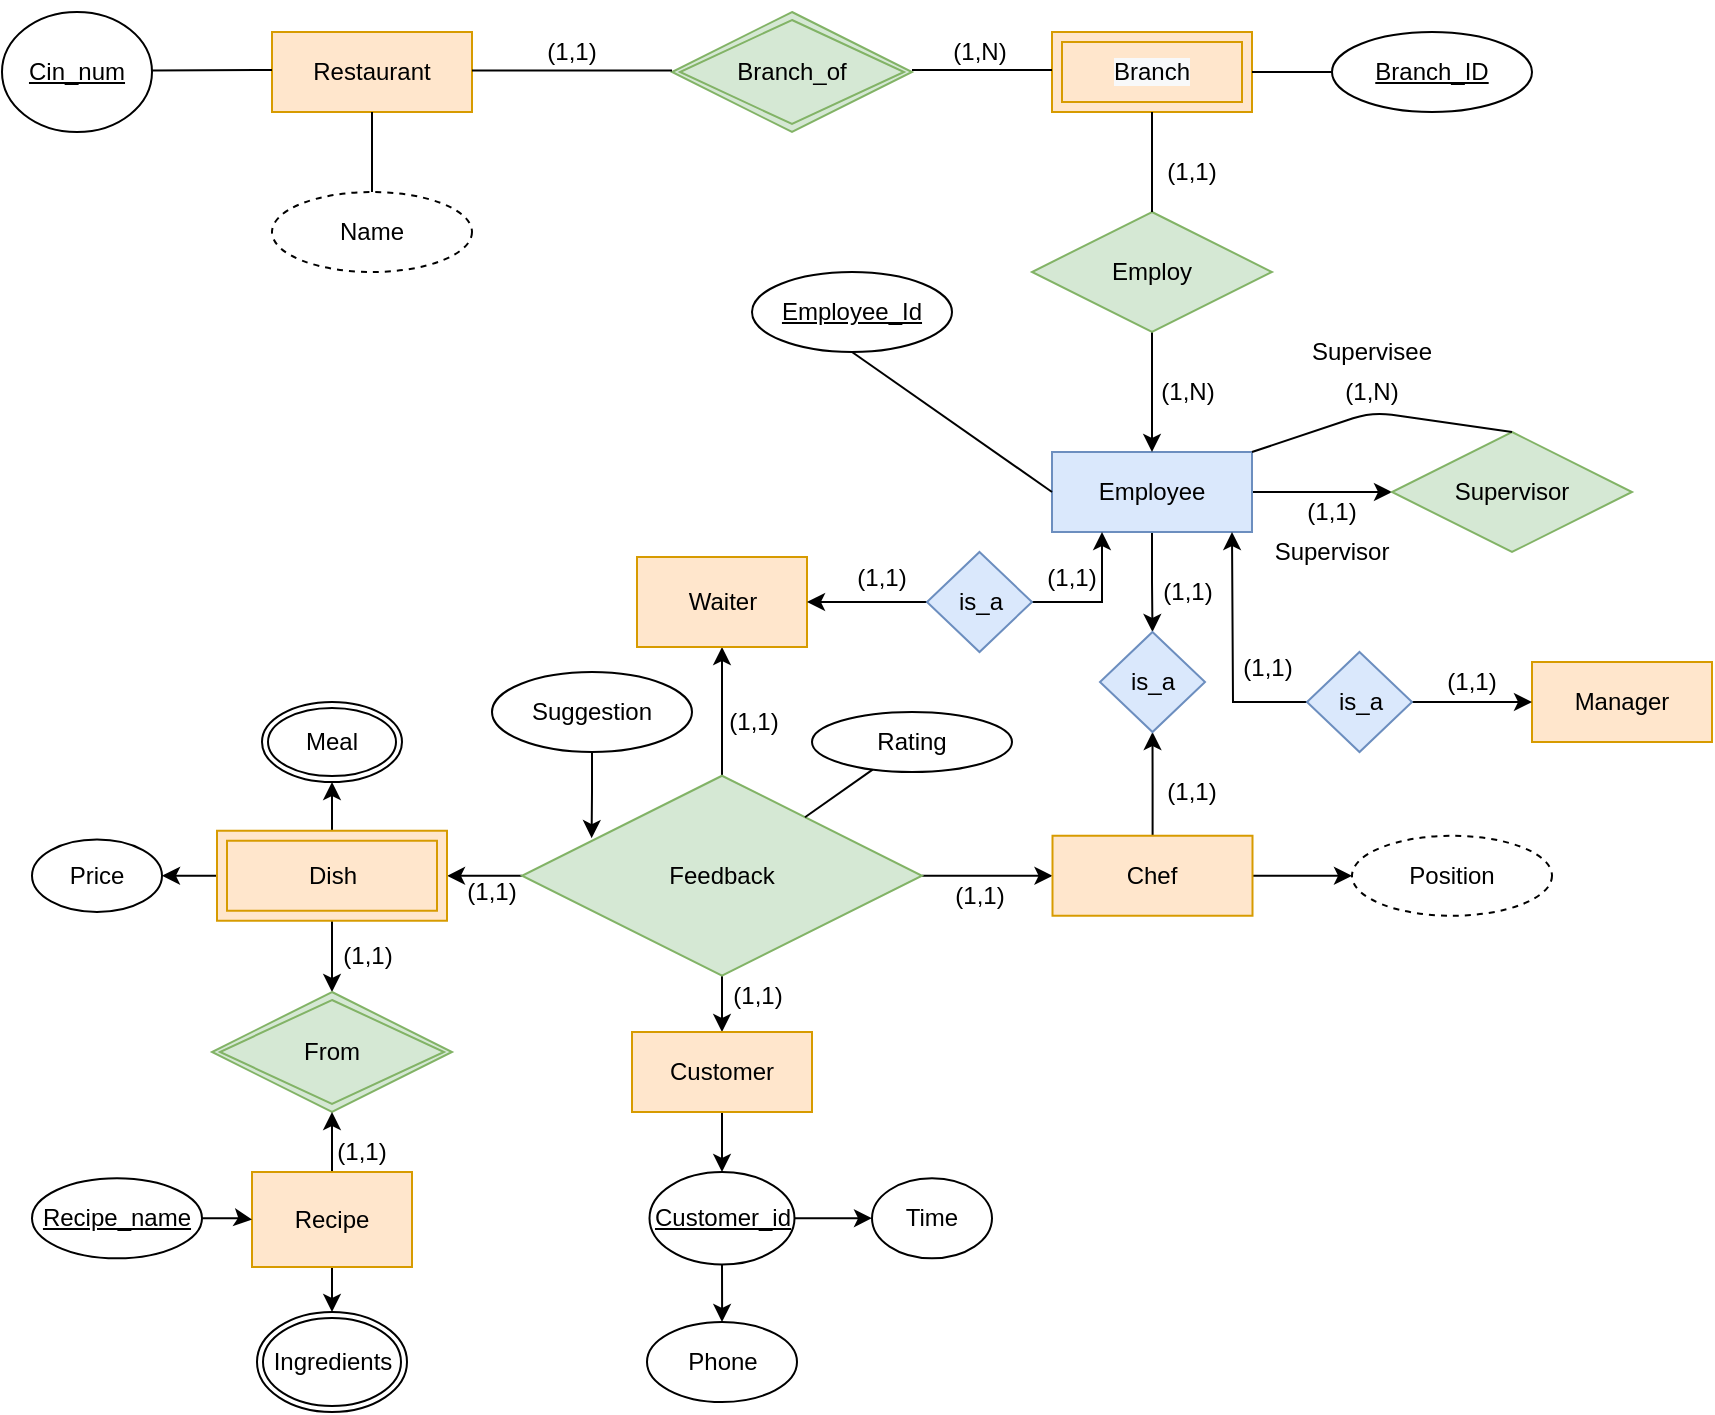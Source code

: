 <mxfile version="13.6.6" type="github">
  <diagram id="kxgBEVJCPQbhI56NlqeN" name="Page-1">
    <mxGraphModel dx="971" dy="417" grid="1" gridSize="10" guides="1" tooltips="1" connect="1" arrows="1" fold="1" page="1" pageScale="1" pageWidth="3300" pageHeight="4681" math="0" shadow="0">
      <root>
        <mxCell id="0" />
        <mxCell id="1" parent="0" />
        <mxCell id="NgLl4HAQhnd8HXAotbS4-2" value="" style="edgeStyle=orthogonalEdgeStyle;rounded=0;orthogonalLoop=1;jettySize=auto;html=1;" parent="1" source="jKNY7_8_zjAuuIfCQ90G-1" target="NgLl4HAQhnd8HXAotbS4-1" edge="1">
          <mxGeometry relative="1" as="geometry" />
        </mxCell>
        <mxCell id="NgLl4HAQhnd8HXAotbS4-8" value="" style="edgeStyle=orthogonalEdgeStyle;rounded=0;orthogonalLoop=1;jettySize=auto;html=1;" parent="1" source="jKNY7_8_zjAuuIfCQ90G-1" target="NgLl4HAQhnd8HXAotbS4-7" edge="1">
          <mxGeometry relative="1" as="geometry" />
        </mxCell>
        <mxCell id="ky3XIGSyfg8WfD_a-9OU-23" value="" style="edgeStyle=orthogonalEdgeStyle;rounded=0;orthogonalLoop=1;jettySize=auto;html=1;" parent="1" source="jKNY7_8_zjAuuIfCQ90G-1" target="kzbOnNVxng_6eBCHzelk-32" edge="1">
          <mxGeometry relative="1" as="geometry" />
        </mxCell>
        <mxCell id="ky3XIGSyfg8WfD_a-9OU-30" value="" style="edgeStyle=orthogonalEdgeStyle;rounded=0;orthogonalLoop=1;jettySize=auto;html=1;" parent="1" source="jKNY7_8_zjAuuIfCQ90G-1" target="ky3XIGSyfg8WfD_a-9OU-29" edge="1">
          <mxGeometry relative="1" as="geometry" />
        </mxCell>
        <mxCell id="jKNY7_8_zjAuuIfCQ90G-1" value="Feedback" style="rhombus;whiteSpace=wrap;html=1;fillColor=#d5e8d4;strokeColor=#82b366;" parent="1" vertex="1">
          <mxGeometry x="1335" y="1861.87" width="200" height="100" as="geometry" />
        </mxCell>
        <mxCell id="kzbOnNVxng_6eBCHzelk-70" value="" style="edgeStyle=orthogonalEdgeStyle;rounded=0;orthogonalLoop=1;jettySize=auto;html=1;" parent="1" source="NgLl4HAQhnd8HXAotbS4-1" target="kzbOnNVxng_6eBCHzelk-28" edge="1">
          <mxGeometry relative="1" as="geometry" />
        </mxCell>
        <mxCell id="XjC6Pe1A60IvWtQranHF-16" value="" style="edgeStyle=orthogonalEdgeStyle;rounded=0;orthogonalLoop=1;jettySize=auto;html=1;" parent="1" source="NgLl4HAQhnd8HXAotbS4-1" target="XjC6Pe1A60IvWtQranHF-2" edge="1">
          <mxGeometry relative="1" as="geometry" />
        </mxCell>
        <mxCell id="NgLl4HAQhnd8HXAotbS4-1" value="Chef" style="whiteSpace=wrap;html=1;align=center;fillColor=#ffe6cc;strokeColor=#d79b00;" parent="1" vertex="1">
          <mxGeometry x="1600.25" y="1891.87" width="100" height="40" as="geometry" />
        </mxCell>
        <mxCell id="NgLl4HAQhnd8HXAotbS4-7" value="Waiter" style="whiteSpace=wrap;html=1;fillColor=#ffe6cc;strokeColor=#d79b00;" parent="1" vertex="1">
          <mxGeometry x="1392.5" y="1752.5" width="85" height="45" as="geometry" />
        </mxCell>
        <mxCell id="kzbOnNVxng_6eBCHzelk-1" value="Rating" style="ellipse;whiteSpace=wrap;html=1;align=center;fontStyle=0" parent="1" vertex="1">
          <mxGeometry x="1480" y="1830" width="100" height="30" as="geometry" />
        </mxCell>
        <mxCell id="XjC6Pe1A60IvWtQranHF-3" value="" style="edgeStyle=orthogonalEdgeStyle;rounded=0;orthogonalLoop=1;jettySize=auto;html=1;" parent="1" source="kzbOnNVxng_6eBCHzelk-5" target="XjC6Pe1A60IvWtQranHF-2" edge="1">
          <mxGeometry relative="1" as="geometry" />
        </mxCell>
        <mxCell id="XjC6Pe1A60IvWtQranHF-21" value="" style="edgeStyle=orthogonalEdgeStyle;rounded=0;orthogonalLoop=1;jettySize=auto;html=1;" parent="1" source="kzbOnNVxng_6eBCHzelk-5" target="kzbOnNVxng_6eBCHzelk-81" edge="1">
          <mxGeometry relative="1" as="geometry" />
        </mxCell>
        <mxCell id="kzbOnNVxng_6eBCHzelk-5" value="Employee" style="whiteSpace=wrap;html=1;align=center;fillColor=#dae8fc;strokeColor=#6c8ebf;" parent="1" vertex="1">
          <mxGeometry x="1600" y="1700" width="100" height="40" as="geometry" />
        </mxCell>
        <mxCell id="kzbOnNVxng_6eBCHzelk-28" value="Position" style="ellipse;whiteSpace=wrap;html=1;align=center;dashed=1;" parent="1" vertex="1">
          <mxGeometry x="1750" y="1891.88" width="100" height="40" as="geometry" />
        </mxCell>
        <mxCell id="ky3XIGSyfg8WfD_a-9OU-24" value="" style="edgeStyle=orthogonalEdgeStyle;rounded=0;orthogonalLoop=1;jettySize=auto;html=1;" parent="1" source="kzbOnNVxng_6eBCHzelk-32" target="kzbOnNVxng_6eBCHzelk-61" edge="1">
          <mxGeometry relative="1" as="geometry" />
        </mxCell>
        <mxCell id="ky3XIGSyfg8WfD_a-9OU-31" value="" style="edgeStyle=orthogonalEdgeStyle;rounded=0;orthogonalLoop=1;jettySize=auto;html=1;" parent="1" source="kzbOnNVxng_6eBCHzelk-32" target="MUuDbcajwvJd1qfhd0S6-7" edge="1">
          <mxGeometry relative="1" as="geometry" />
        </mxCell>
        <mxCell id="ky3XIGSyfg8WfD_a-9OU-36" value="" style="edgeStyle=orthogonalEdgeStyle;rounded=0;orthogonalLoop=1;jettySize=auto;html=1;" parent="1" source="kzbOnNVxng_6eBCHzelk-32" target="ky3XIGSyfg8WfD_a-9OU-34" edge="1">
          <mxGeometry relative="1" as="geometry" />
        </mxCell>
        <mxCell id="kzbOnNVxng_6eBCHzelk-32" value="Dish" style="shape=ext;margin=3;double=1;whiteSpace=wrap;html=1;align=center;fillColor=#ffe6cc;strokeColor=#d79b00;" parent="1" vertex="1">
          <mxGeometry x="1182.5" y="1889.37" width="115" height="45" as="geometry" />
        </mxCell>
        <mxCell id="kzbOnNVxng_6eBCHzelk-40" value="Restaurant" style="whiteSpace=wrap;html=1;align=center;fillColor=#ffe6cc;strokeColor=#d79b00;" parent="1" vertex="1">
          <mxGeometry x="1210" y="1490" width="100" height="40" as="geometry" />
        </mxCell>
        <mxCell id="kzbOnNVxng_6eBCHzelk-41" value="&#xa;&#xa;&lt;span style=&quot;color: rgb(0, 0, 0); font-family: helvetica; font-size: 12px; font-style: normal; font-weight: 400; letter-spacing: normal; text-align: center; text-indent: 0px; text-transform: none; word-spacing: 0px; background-color: rgb(248, 249, 250); display: inline; float: none;&quot;&gt;Branch&lt;/span&gt;&#xa;&#xa;" style="shape=ext;margin=3;double=1;whiteSpace=wrap;html=1;align=center;fillColor=#ffe6cc;strokeColor=#d79b00;" parent="1" vertex="1">
          <mxGeometry x="1600" y="1490" width="100" height="40" as="geometry" />
        </mxCell>
        <mxCell id="kzbOnNVxng_6eBCHzelk-46" value="" style="edgeStyle=orthogonalEdgeStyle;rounded=0;orthogonalLoop=1;jettySize=auto;html=1;" parent="1" source="kzbOnNVxng_6eBCHzelk-43" target="kzbOnNVxng_6eBCHzelk-5" edge="1">
          <mxGeometry relative="1" as="geometry" />
        </mxCell>
        <mxCell id="kzbOnNVxng_6eBCHzelk-43" value="Employ" style="shape=rhombus;perimeter=rhombusPerimeter;whiteSpace=wrap;html=1;align=center;fillColor=#d5e8d4;strokeColor=#82b366;" parent="1" vertex="1">
          <mxGeometry x="1590" y="1580" width="120" height="60" as="geometry" />
        </mxCell>
        <mxCell id="kzbOnNVxng_6eBCHzelk-48" value="&lt;u&gt;Cin_num&lt;/u&gt;" style="ellipse;whiteSpace=wrap;html=1;" parent="1" vertex="1">
          <mxGeometry x="1075" y="1480" width="75" height="60" as="geometry" />
        </mxCell>
        <mxCell id="kzbOnNVxng_6eBCHzelk-51" value="Branch_of" style="shape=rhombus;double=1;perimeter=rhombusPerimeter;whiteSpace=wrap;html=1;align=center;fillColor=#d5e8d4;strokeColor=#82b366;" parent="1" vertex="1">
          <mxGeometry x="1410" y="1480" width="120" height="60" as="geometry" />
        </mxCell>
        <mxCell id="kzbOnNVxng_6eBCHzelk-57" value="Name" style="ellipse;whiteSpace=wrap;html=1;align=center;dashed=1;" parent="1" vertex="1">
          <mxGeometry x="1210" y="1570" width="100" height="40" as="geometry" />
        </mxCell>
        <mxCell id="kzbOnNVxng_6eBCHzelk-61" value="From" style="shape=rhombus;double=1;perimeter=rhombusPerimeter;whiteSpace=wrap;html=1;align=center;fillColor=#d5e8d4;strokeColor=#82b366;" parent="1" vertex="1">
          <mxGeometry x="1180" y="1970" width="120" height="60" as="geometry" />
        </mxCell>
        <mxCell id="kzbOnNVxng_6eBCHzelk-64" value="Employee_Id" style="ellipse;whiteSpace=wrap;html=1;align=center;fontStyle=4;" parent="1" vertex="1">
          <mxGeometry x="1450" y="1610" width="100" height="40" as="geometry" />
        </mxCell>
        <mxCell id="kzbOnNVxng_6eBCHzelk-80" value="" style="endArrow=none;html=1;rounded=0;" parent="1" source="jKNY7_8_zjAuuIfCQ90G-1" target="kzbOnNVxng_6eBCHzelk-1" edge="1">
          <mxGeometry relative="1" as="geometry">
            <mxPoint x="1390" y="2010" as="sourcePoint" />
            <mxPoint x="1550" y="2010" as="targetPoint" />
          </mxGeometry>
        </mxCell>
        <mxCell id="kzbOnNVxng_6eBCHzelk-81" value="Supervisor" style="shape=rhombus;perimeter=rhombusPerimeter;whiteSpace=wrap;html=1;align=center;fillColor=#d5e8d4;strokeColor=#82b366;" parent="1" vertex="1">
          <mxGeometry x="1770" y="1690" width="120" height="60" as="geometry" />
        </mxCell>
        <mxCell id="XjC6Pe1A60IvWtQranHF-2" value="is_a" style="rhombus;whiteSpace=wrap;html=1;fillColor=#dae8fc;strokeColor=#6c8ebf;" parent="1" vertex="1">
          <mxGeometry x="1624" y="1790" width="52.5" height="50" as="geometry" />
        </mxCell>
        <mxCell id="XjC6Pe1A60IvWtQranHF-9" value="" style="edgeStyle=orthogonalEdgeStyle;rounded=0;orthogonalLoop=1;jettySize=auto;html=1;" parent="1" source="XjC6Pe1A60IvWtQranHF-5" target="NgLl4HAQhnd8HXAotbS4-7" edge="1">
          <mxGeometry relative="1" as="geometry" />
        </mxCell>
        <mxCell id="dvFwAt92-HnFU6FiswPp-3" value="" style="edgeStyle=orthogonalEdgeStyle;rounded=0;orthogonalLoop=1;jettySize=auto;html=1;entryX=0.25;entryY=1;entryDx=0;entryDy=0;" parent="1" source="XjC6Pe1A60IvWtQranHF-5" target="kzbOnNVxng_6eBCHzelk-5" edge="1">
          <mxGeometry relative="1" as="geometry" />
        </mxCell>
        <mxCell id="XjC6Pe1A60IvWtQranHF-5" value="is_a" style="rhombus;whiteSpace=wrap;html=1;fillColor=#dae8fc;strokeColor=#6c8ebf;" parent="1" vertex="1">
          <mxGeometry x="1537.5" y="1750" width="52.5" height="50" as="geometry" />
        </mxCell>
        <mxCell id="XjC6Pe1A60IvWtQranHF-22" value="" style="endArrow=none;html=1;exitX=1;exitY=0;exitDx=0;exitDy=0;entryX=0.5;entryY=0;entryDx=0;entryDy=0;" parent="1" source="kzbOnNVxng_6eBCHzelk-5" target="kzbOnNVxng_6eBCHzelk-81" edge="1">
          <mxGeometry width="50" height="50" relative="1" as="geometry">
            <mxPoint x="1780" y="1800" as="sourcePoint" />
            <mxPoint x="1830" y="1750" as="targetPoint" />
            <Array as="points">
              <mxPoint x="1760" y="1680" />
            </Array>
          </mxGeometry>
        </mxCell>
        <mxCell id="XjC6Pe1A60IvWtQranHF-24" value="Manager" style="rounded=0;whiteSpace=wrap;html=1;fillColor=#ffe6cc;strokeColor=#d79b00;" parent="1" vertex="1">
          <mxGeometry x="1840" y="1805" width="90" height="40" as="geometry" />
        </mxCell>
        <mxCell id="XjC6Pe1A60IvWtQranHF-27" value="" style="edgeStyle=orthogonalEdgeStyle;rounded=0;orthogonalLoop=1;jettySize=auto;html=1;" parent="1" source="XjC6Pe1A60IvWtQranHF-26" target="XjC6Pe1A60IvWtQranHF-24" edge="1">
          <mxGeometry relative="1" as="geometry" />
        </mxCell>
        <mxCell id="XjC6Pe1A60IvWtQranHF-28" value="" style="edgeStyle=orthogonalEdgeStyle;rounded=0;orthogonalLoop=1;jettySize=auto;html=1;" parent="1" source="XjC6Pe1A60IvWtQranHF-26" edge="1">
          <mxGeometry relative="1" as="geometry">
            <mxPoint x="1690" y="1740" as="targetPoint" />
          </mxGeometry>
        </mxCell>
        <mxCell id="XjC6Pe1A60IvWtQranHF-26" value="is_a" style="rhombus;whiteSpace=wrap;html=1;fillColor=#dae8fc;strokeColor=#6c8ebf;" parent="1" vertex="1">
          <mxGeometry x="1727.5" y="1800" width="52.5" height="50" as="geometry" />
        </mxCell>
        <mxCell id="XjC6Pe1A60IvWtQranHF-33" value="" style="edgeStyle=orthogonalEdgeStyle;rounded=0;orthogonalLoop=1;jettySize=auto;html=1;entryX=0.174;entryY=0.312;entryDx=0;entryDy=0;entryPerimeter=0;" parent="1" source="XjC6Pe1A60IvWtQranHF-30" target="jKNY7_8_zjAuuIfCQ90G-1" edge="1">
          <mxGeometry relative="1" as="geometry">
            <Array as="points" />
          </mxGeometry>
        </mxCell>
        <mxCell id="XjC6Pe1A60IvWtQranHF-30" value="Suggestion" style="ellipse;whiteSpace=wrap;html=1;align=center;" parent="1" vertex="1">
          <mxGeometry x="1320" y="1810" width="100" height="40" as="geometry" />
        </mxCell>
        <mxCell id="XjC6Pe1A60IvWtQranHF-36" value="Branch_ID" style="ellipse;whiteSpace=wrap;html=1;align=center;fontStyle=4;" parent="1" vertex="1">
          <mxGeometry x="1740" y="1490" width="100" height="40" as="geometry" />
        </mxCell>
        <mxCell id="MUuDbcajwvJd1qfhd0S6-7" value="Price" style="ellipse;whiteSpace=wrap;html=1;align=center;" parent="1" vertex="1">
          <mxGeometry x="1090" y="1893.74" width="65" height="36.26" as="geometry" />
        </mxCell>
        <mxCell id="ky3XIGSyfg8WfD_a-9OU-8" value="" style="edgeStyle=orthogonalEdgeStyle;rounded=0;orthogonalLoop=1;jettySize=auto;html=1;" parent="1" source="ky3XIGSyfg8WfD_a-9OU-2" target="kzbOnNVxng_6eBCHzelk-61" edge="1">
          <mxGeometry relative="1" as="geometry" />
        </mxCell>
        <mxCell id="ky3XIGSyfg8WfD_a-9OU-33" value="" style="edgeStyle=orthogonalEdgeStyle;rounded=0;orthogonalLoop=1;jettySize=auto;html=1;" parent="1" source="ky3XIGSyfg8WfD_a-9OU-2" target="ky3XIGSyfg8WfD_a-9OU-26" edge="1">
          <mxGeometry relative="1" as="geometry" />
        </mxCell>
        <mxCell id="ky3XIGSyfg8WfD_a-9OU-2" value="Recipe" style="whiteSpace=wrap;html=1;fillColor=#ffe6cc;strokeColor=#d79b00;" parent="1" vertex="1">
          <mxGeometry x="1200" y="2060" width="80" height="47.5" as="geometry" />
        </mxCell>
        <mxCell id="ky3XIGSyfg8WfD_a-9OU-44" value="" style="edgeStyle=orthogonalEdgeStyle;rounded=0;orthogonalLoop=1;jettySize=auto;html=1;" parent="1" source="ky3XIGSyfg8WfD_a-9OU-25" target="ky3XIGSyfg8WfD_a-9OU-43" edge="1">
          <mxGeometry relative="1" as="geometry" />
        </mxCell>
        <mxCell id="ky3XIGSyfg8WfD_a-9OU-46" value="" style="edgeStyle=orthogonalEdgeStyle;rounded=0;orthogonalLoop=1;jettySize=auto;html=1;" parent="1" source="ky3XIGSyfg8WfD_a-9OU-25" target="ky3XIGSyfg8WfD_a-9OU-45" edge="1">
          <mxGeometry relative="1" as="geometry" />
        </mxCell>
        <mxCell id="ky3XIGSyfg8WfD_a-9OU-25" value="Customer_id" style="ellipse;whiteSpace=wrap;html=1;fillColor=none;fontStyle=4" parent="1" vertex="1">
          <mxGeometry x="1398.75" y="2060" width="72.5" height="46.25" as="geometry" />
        </mxCell>
        <mxCell id="ky3XIGSyfg8WfD_a-9OU-26" value="Ingredients" style="ellipse;shape=doubleEllipse;margin=3;whiteSpace=wrap;html=1;align=center;" parent="1" vertex="1">
          <mxGeometry x="1202.5" y="2130" width="75" height="50" as="geometry" />
        </mxCell>
        <mxCell id="ky3XIGSyfg8WfD_a-9OU-37" value="" style="edgeStyle=orthogonalEdgeStyle;rounded=0;orthogonalLoop=1;jettySize=auto;html=1;" parent="1" source="ky3XIGSyfg8WfD_a-9OU-29" target="ky3XIGSyfg8WfD_a-9OU-25" edge="1">
          <mxGeometry relative="1" as="geometry" />
        </mxCell>
        <mxCell id="ky3XIGSyfg8WfD_a-9OU-29" value="Customer" style="whiteSpace=wrap;html=1;fillColor=#ffe6cc;strokeColor=#d79b00;" parent="1" vertex="1">
          <mxGeometry x="1390" y="1990" width="90" height="40" as="geometry" />
        </mxCell>
        <mxCell id="ky3XIGSyfg8WfD_a-9OU-34" value="Meal" style="ellipse;shape=doubleEllipse;margin=3;whiteSpace=wrap;html=1;align=center;" parent="1" vertex="1">
          <mxGeometry x="1205" y="1825" width="70" height="40" as="geometry" />
        </mxCell>
        <mxCell id="ky3XIGSyfg8WfD_a-9OU-43" value="Time" style="ellipse;whiteSpace=wrap;html=1;align=center;" parent="1" vertex="1">
          <mxGeometry x="1510" y="2063.13" width="60" height="40" as="geometry" />
        </mxCell>
        <mxCell id="ky3XIGSyfg8WfD_a-9OU-45" value="Phone" style="ellipse;whiteSpace=wrap;html=1;align=center;" parent="1" vertex="1">
          <mxGeometry x="1397.5" y="2135" width="75" height="40" as="geometry" />
        </mxCell>
        <mxCell id="ky3XIGSyfg8WfD_a-9OU-49" value="" style="edgeStyle=orthogonalEdgeStyle;rounded=0;orthogonalLoop=1;jettySize=auto;html=1;" parent="1" source="ky3XIGSyfg8WfD_a-9OU-48" target="ky3XIGSyfg8WfD_a-9OU-2" edge="1">
          <mxGeometry relative="1" as="geometry" />
        </mxCell>
        <mxCell id="ky3XIGSyfg8WfD_a-9OU-48" value="Recipe_name" style="ellipse;whiteSpace=wrap;html=1;align=center;fontStyle=4;" parent="1" vertex="1">
          <mxGeometry x="1090" y="2063.13" width="85" height="40" as="geometry" />
        </mxCell>
        <mxCell id="0skT59BXEJHHobo0zGZt-3" value="" style="endArrow=none;html=1;rounded=0;" parent="1" edge="1">
          <mxGeometry relative="1" as="geometry">
            <mxPoint x="1310" y="1509.29" as="sourcePoint" />
            <mxPoint x="1410" y="1509.29" as="targetPoint" />
          </mxGeometry>
        </mxCell>
        <mxCell id="0skT59BXEJHHobo0zGZt-4" value="" style="endArrow=none;html=1;rounded=0;entryX=0.5;entryY=1;entryDx=0;entryDy=0;exitX=0.5;exitY=0;exitDx=0;exitDy=0;" parent="1" source="kzbOnNVxng_6eBCHzelk-57" target="kzbOnNVxng_6eBCHzelk-40" edge="1">
          <mxGeometry relative="1" as="geometry">
            <mxPoint x="1220" y="1560" as="sourcePoint" />
            <mxPoint x="1380" y="1560" as="targetPoint" />
          </mxGeometry>
        </mxCell>
        <mxCell id="0skT59BXEJHHobo0zGZt-5" value="" style="endArrow=none;html=1;rounded=0;" parent="1" edge="1">
          <mxGeometry relative="1" as="geometry">
            <mxPoint x="1150" y="1509.29" as="sourcePoint" />
            <mxPoint x="1210" y="1509" as="targetPoint" />
          </mxGeometry>
        </mxCell>
        <mxCell id="0skT59BXEJHHobo0zGZt-6" value="" style="endArrow=none;html=1;rounded=0;" parent="1" edge="1">
          <mxGeometry relative="1" as="geometry">
            <mxPoint x="1530" y="1509" as="sourcePoint" />
            <mxPoint x="1600" y="1509" as="targetPoint" />
          </mxGeometry>
        </mxCell>
        <mxCell id="0skT59BXEJHHobo0zGZt-7" value="" style="endArrow=none;html=1;rounded=0;" parent="1" edge="1">
          <mxGeometry relative="1" as="geometry">
            <mxPoint x="1700" y="1510" as="sourcePoint" />
            <mxPoint x="1740" y="1510" as="targetPoint" />
          </mxGeometry>
        </mxCell>
        <mxCell id="0skT59BXEJHHobo0zGZt-8" value="" style="endArrow=none;html=1;rounded=0;entryX=0.5;entryY=1;entryDx=0;entryDy=0;exitX=0.5;exitY=0;exitDx=0;exitDy=0;" parent="1" source="kzbOnNVxng_6eBCHzelk-43" target="kzbOnNVxng_6eBCHzelk-41" edge="1">
          <mxGeometry relative="1" as="geometry">
            <mxPoint x="1480" y="1720" as="sourcePoint" />
            <mxPoint x="1640" y="1720" as="targetPoint" />
          </mxGeometry>
        </mxCell>
        <mxCell id="0skT59BXEJHHobo0zGZt-9" value="" style="endArrow=none;html=1;rounded=0;exitX=0.5;exitY=1;exitDx=0;exitDy=0;entryX=0;entryY=0.5;entryDx=0;entryDy=0;" parent="1" source="kzbOnNVxng_6eBCHzelk-64" target="kzbOnNVxng_6eBCHzelk-5" edge="1">
          <mxGeometry relative="1" as="geometry">
            <mxPoint x="1480" y="1720" as="sourcePoint" />
            <mxPoint x="1640" y="1720" as="targetPoint" />
          </mxGeometry>
        </mxCell>
        <mxCell id="_r8y2Q4mca214eh0Qxt4-1" value="(1,1)" style="text;html=1;strokeColor=none;fillColor=none;align=center;verticalAlign=middle;whiteSpace=wrap;rounded=0;" parent="1" vertex="1">
          <mxGeometry x="1340" y="1490" width="40" height="20" as="geometry" />
        </mxCell>
        <mxCell id="_r8y2Q4mca214eh0Qxt4-2" value="(1,N)" style="text;html=1;strokeColor=none;fillColor=none;align=center;verticalAlign=middle;whiteSpace=wrap;rounded=0;" parent="1" vertex="1">
          <mxGeometry x="1543.75" y="1490" width="40" height="20" as="geometry" />
        </mxCell>
        <mxCell id="_r8y2Q4mca214eh0Qxt4-3" value="(1,1)" style="text;html=1;strokeColor=none;fillColor=none;align=center;verticalAlign=middle;whiteSpace=wrap;rounded=0;" parent="1" vertex="1">
          <mxGeometry x="1650" y="1550" width="40" height="20" as="geometry" />
        </mxCell>
        <mxCell id="_r8y2Q4mca214eh0Qxt4-4" value="(1,N)" style="text;html=1;strokeColor=none;fillColor=none;align=center;verticalAlign=middle;whiteSpace=wrap;rounded=0;" parent="1" vertex="1">
          <mxGeometry x="1647.5" y="1660" width="40" height="20" as="geometry" />
        </mxCell>
        <mxCell id="_r8y2Q4mca214eh0Qxt4-5" value="(1,N)" style="text;html=1;strokeColor=none;fillColor=none;align=center;verticalAlign=middle;whiteSpace=wrap;rounded=0;" parent="1" vertex="1">
          <mxGeometry x="1740" y="1660" width="40" height="20" as="geometry" />
        </mxCell>
        <mxCell id="_r8y2Q4mca214eh0Qxt4-6" value="(1,1)" style="text;html=1;strokeColor=none;fillColor=none;align=center;verticalAlign=middle;whiteSpace=wrap;rounded=0;" parent="1" vertex="1">
          <mxGeometry x="1720" y="1720" width="40" height="20" as="geometry" />
        </mxCell>
        <mxCell id="_r8y2Q4mca214eh0Qxt4-7" value="(1,1)" style="text;html=1;strokeColor=none;fillColor=none;align=center;verticalAlign=middle;whiteSpace=wrap;rounded=0;" parent="1" vertex="1">
          <mxGeometry x="1687.5" y="1797.5" width="40" height="20" as="geometry" />
        </mxCell>
        <mxCell id="_r8y2Q4mca214eh0Qxt4-8" value="(1,1)" style="text;html=1;strokeColor=none;fillColor=none;align=center;verticalAlign=middle;whiteSpace=wrap;rounded=0;" parent="1" vertex="1">
          <mxGeometry x="1790" y="1805" width="40" height="20" as="geometry" />
        </mxCell>
        <mxCell id="_r8y2Q4mca214eh0Qxt4-9" value="(1,1)" style="text;html=1;strokeColor=none;fillColor=none;align=center;verticalAlign=middle;whiteSpace=wrap;rounded=0;" parent="1" vertex="1">
          <mxGeometry x="1647.5" y="1760" width="40" height="20" as="geometry" />
        </mxCell>
        <mxCell id="_r8y2Q4mca214eh0Qxt4-10" value="(1,1)" style="text;html=1;strokeColor=none;fillColor=none;align=center;verticalAlign=middle;whiteSpace=wrap;rounded=0;" parent="1" vertex="1">
          <mxGeometry x="1590" y="1752.5" width="40" height="20" as="geometry" />
        </mxCell>
        <mxCell id="_r8y2Q4mca214eh0Qxt4-11" value="(1,1)" style="text;html=1;strokeColor=none;fillColor=none;align=center;verticalAlign=middle;whiteSpace=wrap;rounded=0;" parent="1" vertex="1">
          <mxGeometry x="1495" y="1752.5" width="40" height="20" as="geometry" />
        </mxCell>
        <mxCell id="_r8y2Q4mca214eh0Qxt4-12" value="(1,1)" style="text;html=1;strokeColor=none;fillColor=none;align=center;verticalAlign=middle;whiteSpace=wrap;rounded=0;" parent="1" vertex="1">
          <mxGeometry x="1650" y="1860" width="40" height="20" as="geometry" />
        </mxCell>
        <mxCell id="_r8y2Q4mca214eh0Qxt4-13" value="(1,1)" style="text;html=1;strokeColor=none;fillColor=none;align=center;verticalAlign=middle;whiteSpace=wrap;rounded=0;" parent="1" vertex="1">
          <mxGeometry x="1543.75" y="1911.87" width="40" height="20" as="geometry" />
        </mxCell>
        <mxCell id="_r8y2Q4mca214eh0Qxt4-14" value="(1,1)" style="text;html=1;strokeColor=none;fillColor=none;align=center;verticalAlign=middle;whiteSpace=wrap;rounded=0;" parent="1" vertex="1">
          <mxGeometry x="1432.5" y="1961.87" width="40" height="20" as="geometry" />
        </mxCell>
        <mxCell id="_r8y2Q4mca214eh0Qxt4-15" value="(1,1)" style="text;html=1;strokeColor=none;fillColor=none;align=center;verticalAlign=middle;whiteSpace=wrap;rounded=0;" parent="1" vertex="1">
          <mxGeometry x="1300" y="1910" width="40" height="20" as="geometry" />
        </mxCell>
        <mxCell id="_r8y2Q4mca214eh0Qxt4-16" value="(1,1)" style="text;html=1;strokeColor=none;fillColor=none;align=center;verticalAlign=middle;whiteSpace=wrap;rounded=0;" parent="1" vertex="1">
          <mxGeometry x="1237.5" y="1941.87" width="40" height="20" as="geometry" />
        </mxCell>
        <mxCell id="_r8y2Q4mca214eh0Qxt4-17" value="(1,1)" style="text;html=1;strokeColor=none;fillColor=none;align=center;verticalAlign=middle;whiteSpace=wrap;rounded=0;" parent="1" vertex="1">
          <mxGeometry x="1235" y="2040" width="40" height="20" as="geometry" />
        </mxCell>
        <mxCell id="_r8y2Q4mca214eh0Qxt4-18" value="(1,1)" style="text;html=1;strokeColor=none;fillColor=none;align=center;verticalAlign=middle;whiteSpace=wrap;rounded=0;" parent="1" vertex="1">
          <mxGeometry x="1431.25" y="1825" width="40" height="20" as="geometry" />
        </mxCell>
        <mxCell id="2yeWv-x5Nax7tpBwjbtD-1" value="Supervisee" style="text;html=1;strokeColor=none;fillColor=none;align=center;verticalAlign=middle;whiteSpace=wrap;rounded=0;" vertex="1" parent="1">
          <mxGeometry x="1740" y="1640" width="40" height="20" as="geometry" />
        </mxCell>
        <mxCell id="2yeWv-x5Nax7tpBwjbtD-2" value="Supervisor" style="text;html=1;strokeColor=none;fillColor=none;align=center;verticalAlign=middle;whiteSpace=wrap;rounded=0;" vertex="1" parent="1">
          <mxGeometry x="1720" y="1740" width="40" height="20" as="geometry" />
        </mxCell>
        <mxCell id="2yeWv-x5Nax7tpBwjbtD-4" style="edgeStyle=orthogonalEdgeStyle;rounded=0;orthogonalLoop=1;jettySize=auto;html=1;exitX=0.5;exitY=1;exitDx=0;exitDy=0;" edge="1" parent="1" source="2yeWv-x5Nax7tpBwjbtD-2" target="2yeWv-x5Nax7tpBwjbtD-2">
          <mxGeometry relative="1" as="geometry" />
        </mxCell>
      </root>
    </mxGraphModel>
  </diagram>
</mxfile>
